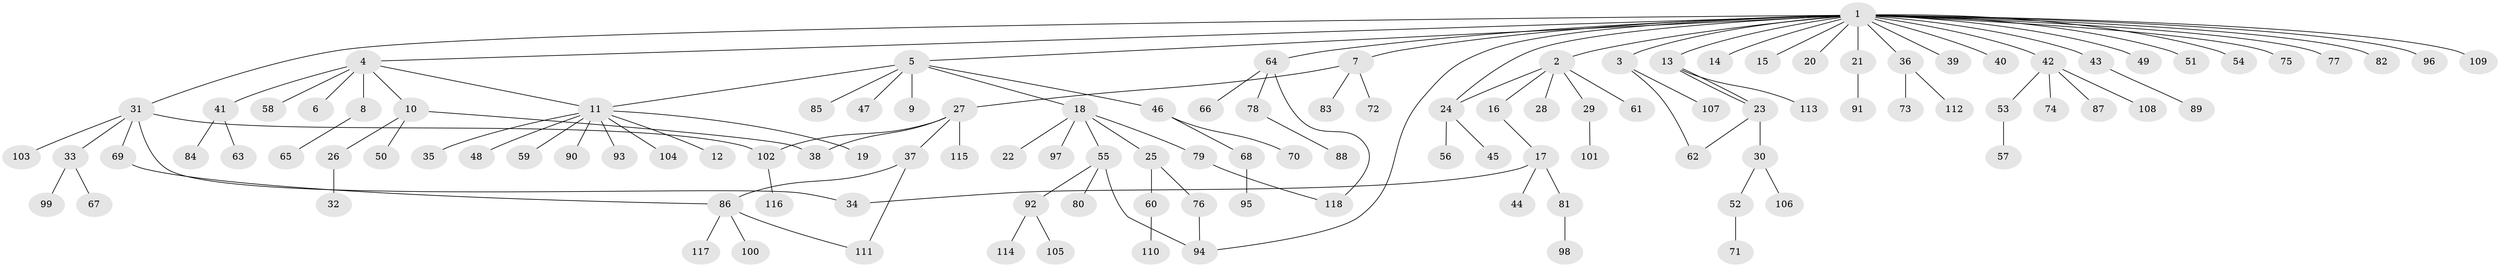 // Generated by graph-tools (version 1.1) at 2025/11/02/27/25 16:11:09]
// undirected, 118 vertices, 129 edges
graph export_dot {
graph [start="1"]
  node [color=gray90,style=filled];
  1;
  2;
  3;
  4;
  5;
  6;
  7;
  8;
  9;
  10;
  11;
  12;
  13;
  14;
  15;
  16;
  17;
  18;
  19;
  20;
  21;
  22;
  23;
  24;
  25;
  26;
  27;
  28;
  29;
  30;
  31;
  32;
  33;
  34;
  35;
  36;
  37;
  38;
  39;
  40;
  41;
  42;
  43;
  44;
  45;
  46;
  47;
  48;
  49;
  50;
  51;
  52;
  53;
  54;
  55;
  56;
  57;
  58;
  59;
  60;
  61;
  62;
  63;
  64;
  65;
  66;
  67;
  68;
  69;
  70;
  71;
  72;
  73;
  74;
  75;
  76;
  77;
  78;
  79;
  80;
  81;
  82;
  83;
  84;
  85;
  86;
  87;
  88;
  89;
  90;
  91;
  92;
  93;
  94;
  95;
  96;
  97;
  98;
  99;
  100;
  101;
  102;
  103;
  104;
  105;
  106;
  107;
  108;
  109;
  110;
  111;
  112;
  113;
  114;
  115;
  116;
  117;
  118;
  1 -- 2;
  1 -- 3;
  1 -- 4;
  1 -- 5;
  1 -- 7;
  1 -- 13;
  1 -- 14;
  1 -- 15;
  1 -- 20;
  1 -- 21;
  1 -- 24;
  1 -- 31;
  1 -- 36;
  1 -- 39;
  1 -- 40;
  1 -- 42;
  1 -- 43;
  1 -- 49;
  1 -- 51;
  1 -- 54;
  1 -- 64;
  1 -- 75;
  1 -- 77;
  1 -- 82;
  1 -- 94;
  1 -- 96;
  1 -- 109;
  2 -- 16;
  2 -- 24;
  2 -- 28;
  2 -- 29;
  2 -- 61;
  3 -- 62;
  3 -- 107;
  4 -- 6;
  4 -- 8;
  4 -- 10;
  4 -- 11;
  4 -- 41;
  4 -- 58;
  5 -- 9;
  5 -- 11;
  5 -- 18;
  5 -- 46;
  5 -- 47;
  5 -- 85;
  7 -- 27;
  7 -- 72;
  7 -- 83;
  8 -- 65;
  10 -- 26;
  10 -- 38;
  10 -- 50;
  11 -- 12;
  11 -- 19;
  11 -- 35;
  11 -- 48;
  11 -- 59;
  11 -- 90;
  11 -- 93;
  11 -- 104;
  13 -- 23;
  13 -- 23;
  13 -- 113;
  16 -- 17;
  17 -- 34;
  17 -- 44;
  17 -- 81;
  18 -- 22;
  18 -- 25;
  18 -- 55;
  18 -- 79;
  18 -- 97;
  21 -- 91;
  23 -- 30;
  23 -- 62;
  24 -- 45;
  24 -- 56;
  25 -- 60;
  25 -- 76;
  26 -- 32;
  27 -- 37;
  27 -- 38;
  27 -- 102;
  27 -- 115;
  29 -- 101;
  30 -- 52;
  30 -- 106;
  31 -- 33;
  31 -- 34;
  31 -- 69;
  31 -- 102;
  31 -- 103;
  33 -- 67;
  33 -- 99;
  36 -- 73;
  36 -- 112;
  37 -- 86;
  37 -- 111;
  41 -- 63;
  41 -- 84;
  42 -- 53;
  42 -- 74;
  42 -- 87;
  42 -- 108;
  43 -- 89;
  46 -- 68;
  46 -- 70;
  52 -- 71;
  53 -- 57;
  55 -- 80;
  55 -- 92;
  55 -- 94;
  60 -- 110;
  64 -- 66;
  64 -- 78;
  64 -- 118;
  68 -- 95;
  69 -- 86;
  76 -- 94;
  78 -- 88;
  79 -- 118;
  81 -- 98;
  86 -- 100;
  86 -- 111;
  86 -- 117;
  92 -- 105;
  92 -- 114;
  102 -- 116;
}
